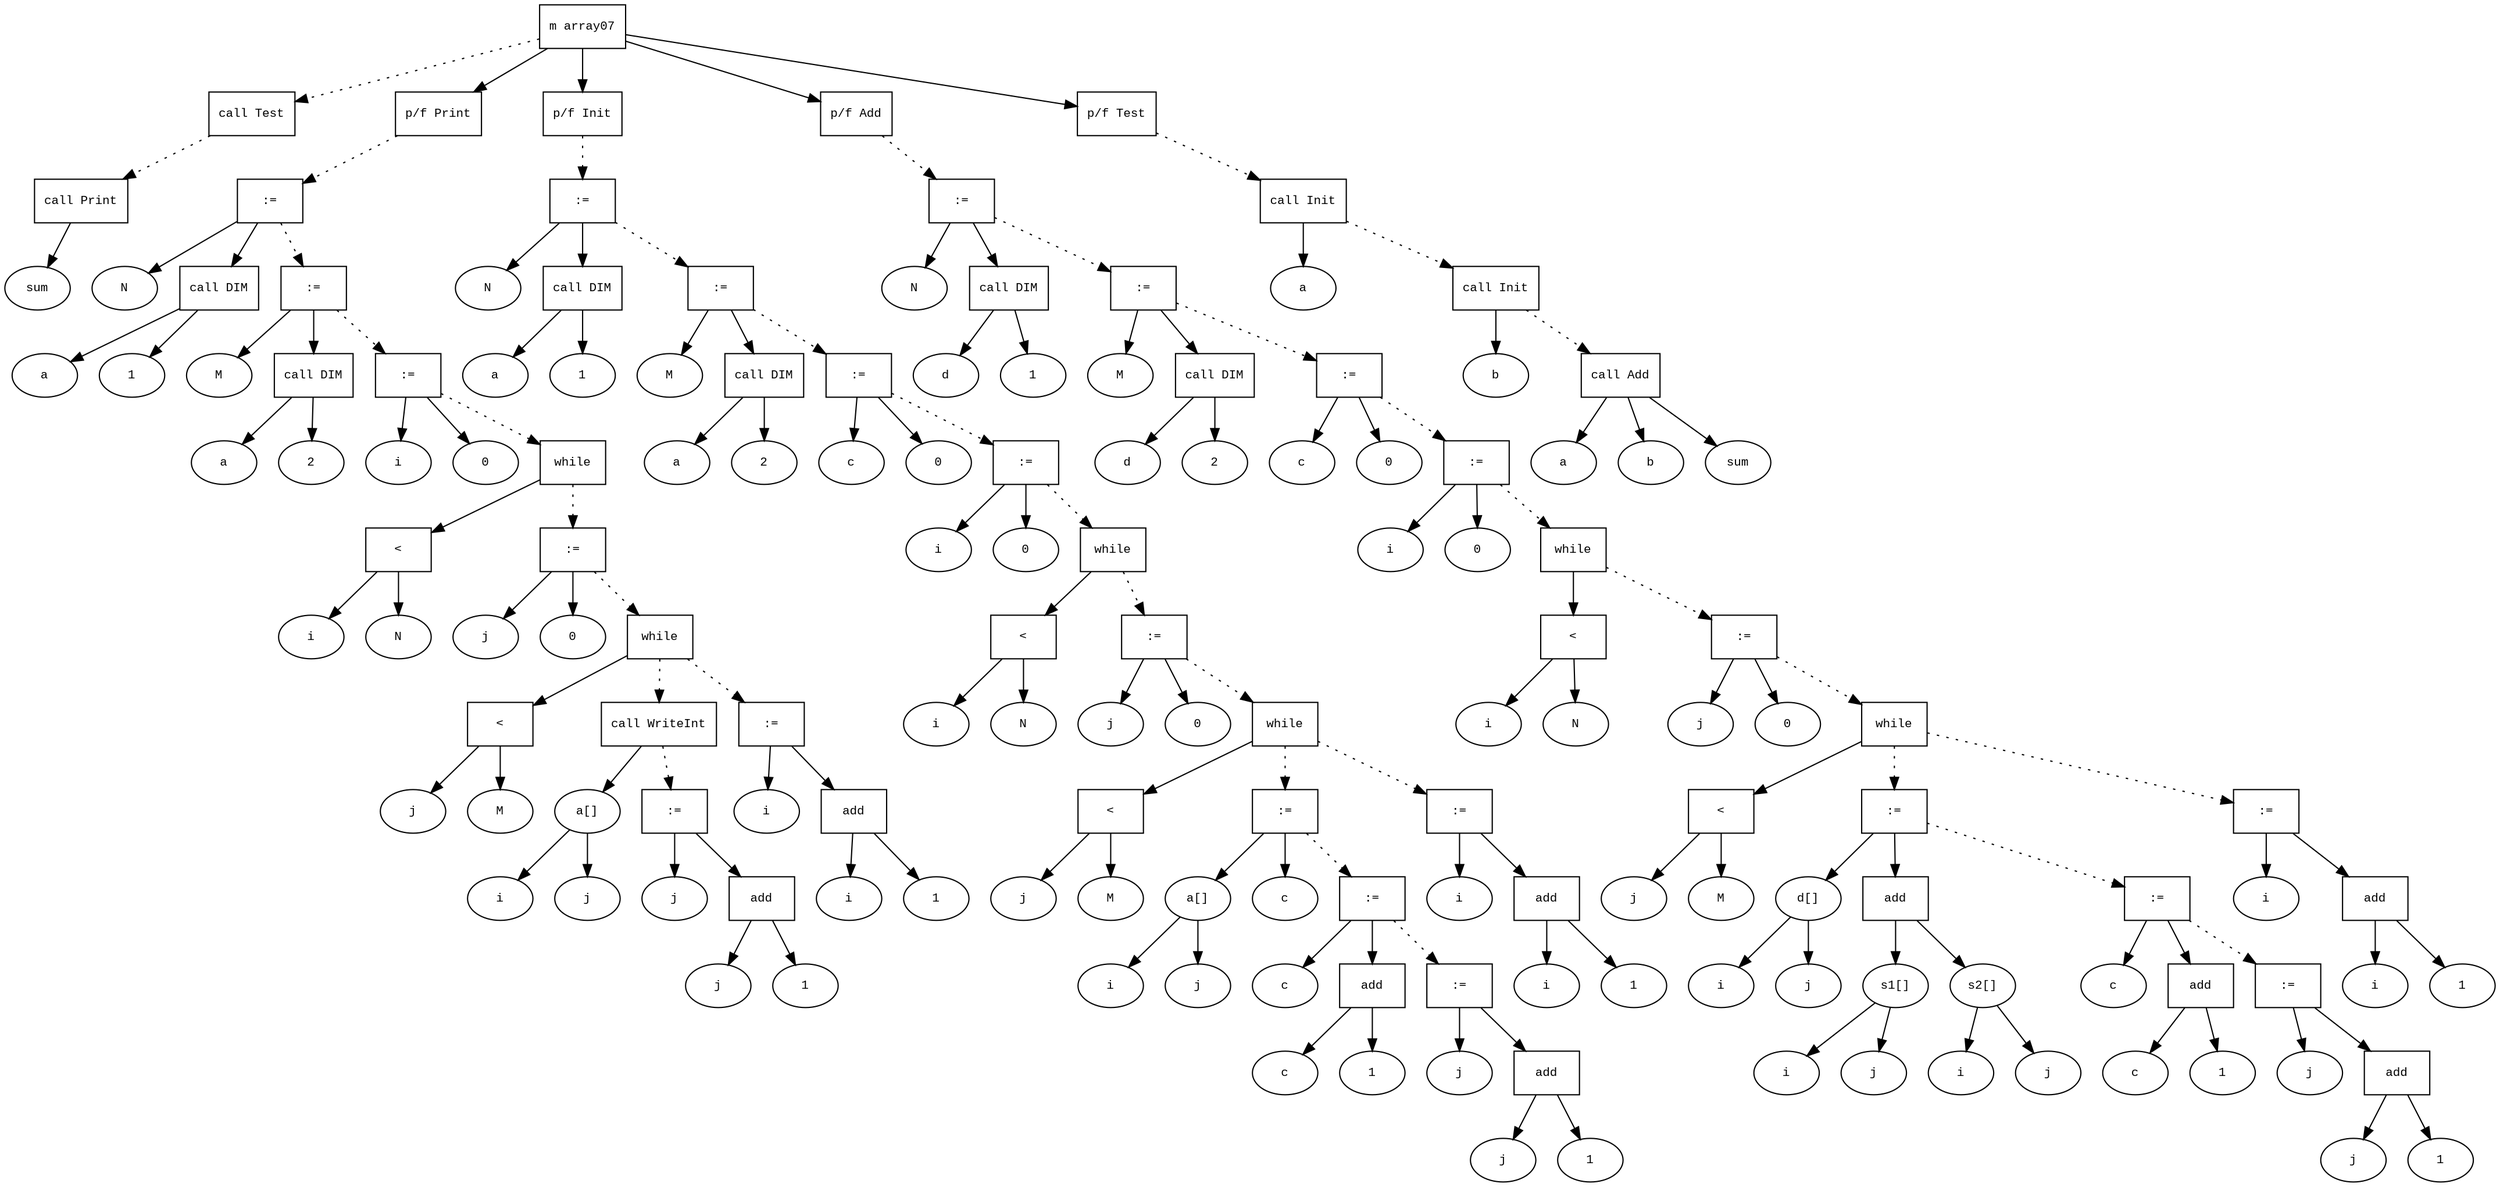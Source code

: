digraph AST {
  graph [fontname="Times New Roman",fontsize=10];
  node  [fontname="Courier New",fontsize=10];
  edge  [fontname="Times New Roman",fontsize=10];

  node0 [label="m array07",shape=box];
  node242 [label="call Test",shape=box];
  node0 -> node242 [style=dotted];
  node244 [label="call Print",shape=box];
  node246 [label="sum",shape=ellipse];
  node244->node246;
  node242 -> node244 [style=dotted];
  node4 [label="p/f Print",shape=box];
  node15 [label=":=",shape=box];
  node9 [label="N",shape=ellipse];
  node15->node9;
  node10 [label="call DIM",shape=box];
  node12 [label="a",shape=ellipse];
  node10->node12;
  node13 [label="1",shape=ellipse];
  node10->node13;
  node15->node10;
  node4 -> node15 [style=dotted];
  node23 [label=":=",shape=box];
  node17 [label="M",shape=ellipse];
  node23->node17;
  node18 [label="call DIM",shape=box];
  node20 [label="a",shape=ellipse];
  node18->node20;
  node21 [label="2",shape=ellipse];
  node18->node21;
  node23->node18;
  node15 -> node23 [style=dotted];
  node27 [label=":=",shape=box];
  node25 [label="i",shape=ellipse];
  node27->node25;
  node26 [label="0",shape=ellipse];
  node27->node26;
  node23 -> node27 [style=dotted];
  node64 [label="while",shape=box];
  node32 [label="<",shape=box];
  node29 [label="i",shape=ellipse];
  node32->node29;
  node31 [label="N",shape=ellipse];
  node32->node31;
  node64->node32;
  node36 [label=":=",shape=box];
  node34 [label="j",shape=ellipse];
  node36->node34;
  node35 [label="0",shape=ellipse];
  node36->node35;
  node64 -> node36 [style=dotted];
  node56 [label="while",shape=box];
  node41 [label="<",shape=box];
  node38 [label="j",shape=ellipse];
  node41->node38;
  node40 [label="M",shape=ellipse];
  node41->node40;
  node56->node41;
  node42 [label="call WriteInt",shape=box];
  node43 [label="a[]",shape=ellipse];
  node45 [label="i",shape=ellipse];
  node43-> node45;
  node47 [label="j",shape=ellipse];
  node43-> node47;
  node42->node43;
  node56 -> node42 [style=dotted];
  node55 [label=":=",shape=box];
  node50 [label="j",shape=ellipse];
  node55->node50;
  node54 [label="add",shape=box];
  node52 [label="j",shape=ellipse];
  node54->node52;
  node53 [label="1",shape=ellipse];
  node54->node53;
  node55->node54;
  node42 -> node55 [style=dotted];
  node36 -> node56 [style=dotted];
  node63 [label=":=",shape=box];
  node58 [label="i",shape=ellipse];
  node63->node58;
  node62 [label="add",shape=box];
  node60 [label="i",shape=ellipse];
  node62->node60;
  node61 [label="1",shape=ellipse];
  node62->node61;
  node63->node62;
  node56 -> node63 [style=dotted];
  node27 -> node64 [style=dotted];
  node0 -> node4;
  node65 [label="p/f Init",shape=box];
  node76 [label=":=",shape=box];
  node70 [label="N",shape=ellipse];
  node76->node70;
  node71 [label="call DIM",shape=box];
  node73 [label="a",shape=ellipse];
  node71->node73;
  node74 [label="1",shape=ellipse];
  node71->node74;
  node76->node71;
  node65 -> node76 [style=dotted];
  node84 [label=":=",shape=box];
  node78 [label="M",shape=ellipse];
  node84->node78;
  node79 [label="call DIM",shape=box];
  node81 [label="a",shape=ellipse];
  node79->node81;
  node82 [label="2",shape=ellipse];
  node79->node82;
  node84->node79;
  node76 -> node84 [style=dotted];
  node88 [label=":=",shape=box];
  node86 [label="c",shape=ellipse];
  node88->node86;
  node87 [label="0",shape=ellipse];
  node88->node87;
  node84 -> node88 [style=dotted];
  node92 [label=":=",shape=box];
  node90 [label="i",shape=ellipse];
  node92->node90;
  node91 [label="0",shape=ellipse];
  node92->node91;
  node88 -> node92 [style=dotted];
  node137 [label="while",shape=box];
  node97 [label="<",shape=box];
  node94 [label="i",shape=ellipse];
  node97->node94;
  node96 [label="N",shape=ellipse];
  node97->node96;
  node137->node97;
  node101 [label=":=",shape=box];
  node99 [label="j",shape=ellipse];
  node101->node99;
  node100 [label="0",shape=ellipse];
  node101->node100;
  node137 -> node101 [style=dotted];
  node129 [label="while",shape=box];
  node106 [label="<",shape=box];
  node103 [label="j",shape=ellipse];
  node106->node103;
  node105 [label="M",shape=ellipse];
  node106->node105;
  node129->node106;
  node114 [label=":=",shape=box];
  node107 [label="a[]",shape=ellipse];
  node109 [label="i",shape=ellipse];
  node107-> node109;
  node111 [label="j",shape=ellipse];
  node107-> node111;
  node114->node107;
  node113 [label="c",shape=ellipse];
  node114->node113;
  node129 -> node114 [style=dotted];
  node121 [label=":=",shape=box];
  node116 [label="c",shape=ellipse];
  node121->node116;
  node120 [label="add",shape=box];
  node118 [label="c",shape=ellipse];
  node120->node118;
  node119 [label="1",shape=ellipse];
  node120->node119;
  node121->node120;
  node114 -> node121 [style=dotted];
  node128 [label=":=",shape=box];
  node123 [label="j",shape=ellipse];
  node128->node123;
  node127 [label="add",shape=box];
  node125 [label="j",shape=ellipse];
  node127->node125;
  node126 [label="1",shape=ellipse];
  node127->node126;
  node128->node127;
  node121 -> node128 [style=dotted];
  node101 -> node129 [style=dotted];
  node136 [label=":=",shape=box];
  node131 [label="i",shape=ellipse];
  node136->node131;
  node135 [label="add",shape=box];
  node133 [label="i",shape=ellipse];
  node135->node133;
  node134 [label="1",shape=ellipse];
  node135->node134;
  node136->node135;
  node129 -> node136 [style=dotted];
  node92 -> node137 [style=dotted];
  node0 -> node65;
  node138 [label="p/f Add",shape=box];
  node149 [label=":=",shape=box];
  node143 [label="N",shape=ellipse];
  node149->node143;
  node144 [label="call DIM",shape=box];
  node146 [label="d",shape=ellipse];
  node144->node146;
  node147 [label="1",shape=ellipse];
  node144->node147;
  node149->node144;
  node138 -> node149 [style=dotted];
  node157 [label=":=",shape=box];
  node151 [label="M",shape=ellipse];
  node157->node151;
  node152 [label="call DIM",shape=box];
  node154 [label="d",shape=ellipse];
  node152->node154;
  node155 [label="2",shape=ellipse];
  node152->node155;
  node157->node152;
  node149 -> node157 [style=dotted];
  node161 [label=":=",shape=box];
  node159 [label="c",shape=ellipse];
  node161->node159;
  node160 [label="0",shape=ellipse];
  node161->node160;
  node157 -> node161 [style=dotted];
  node165 [label=":=",shape=box];
  node163 [label="i",shape=ellipse];
  node165->node163;
  node164 [label="0",shape=ellipse];
  node165->node164;
  node161 -> node165 [style=dotted];
  node219 [label="while",shape=box];
  node170 [label="<",shape=box];
  node167 [label="i",shape=ellipse];
  node170->node167;
  node169 [label="N",shape=ellipse];
  node170->node169;
  node219->node170;
  node174 [label=":=",shape=box];
  node172 [label="j",shape=ellipse];
  node174->node172;
  node173 [label="0",shape=ellipse];
  node174->node173;
  node219 -> node174 [style=dotted];
  node211 [label="while",shape=box];
  node179 [label="<",shape=box];
  node176 [label="j",shape=ellipse];
  node179->node176;
  node178 [label="M",shape=ellipse];
  node179->node178;
  node211->node179;
  node196 [label=":=",shape=box];
  node180 [label="d[]",shape=ellipse];
  node182 [label="i",shape=ellipse];
  node180-> node182;
  node184 [label="j",shape=ellipse];
  node180-> node184;
  node196->node180;
  node195 [label="add",shape=box];
  node185 [label="s1[]",shape=ellipse];
  node187 [label="i",shape=ellipse];
  node185-> node187;
  node189 [label="j",shape=ellipse];
  node185-> node189;
  node195->node185;
  node190 [label="s2[]",shape=ellipse];
  node192 [label="i",shape=ellipse];
  node190-> node192;
  node194 [label="j",shape=ellipse];
  node190-> node194;
  node195->node190;
  node196->node195;
  node211 -> node196 [style=dotted];
  node203 [label=":=",shape=box];
  node198 [label="c",shape=ellipse];
  node203->node198;
  node202 [label="add",shape=box];
  node200 [label="c",shape=ellipse];
  node202->node200;
  node201 [label="1",shape=ellipse];
  node202->node201;
  node203->node202;
  node196 -> node203 [style=dotted];
  node210 [label=":=",shape=box];
  node205 [label="j",shape=ellipse];
  node210->node205;
  node209 [label="add",shape=box];
  node207 [label="j",shape=ellipse];
  node209->node207;
  node208 [label="1",shape=ellipse];
  node209->node208;
  node210->node209;
  node203 -> node210 [style=dotted];
  node174 -> node211 [style=dotted];
  node218 [label=":=",shape=box];
  node213 [label="i",shape=ellipse];
  node218->node213;
  node217 [label="add",shape=box];
  node215 [label="i",shape=ellipse];
  node217->node215;
  node216 [label="1",shape=ellipse];
  node217->node216;
  node218->node217;
  node211 -> node218 [style=dotted];
  node165 -> node219 [style=dotted];
  node0 -> node138;
  node220 [label="p/f Test",shape=box];
  node226 [label="call Init",shape=box];
  node228 [label="a",shape=ellipse];
  node226->node228;
  node220 -> node226 [style=dotted];
  node230 [label="call Init",shape=box];
  node232 [label="b",shape=ellipse];
  node230->node232;
  node226 -> node230 [style=dotted];
  node234 [label="call Add",shape=box];
  node236 [label="a",shape=ellipse];
  node234->node236;
  node238 [label="b",shape=ellipse];
  node234->node238;
  node240 [label="sum",shape=ellipse];
  node234->node240;
  node230 -> node234 [style=dotted];
  node0 -> node220;
}
